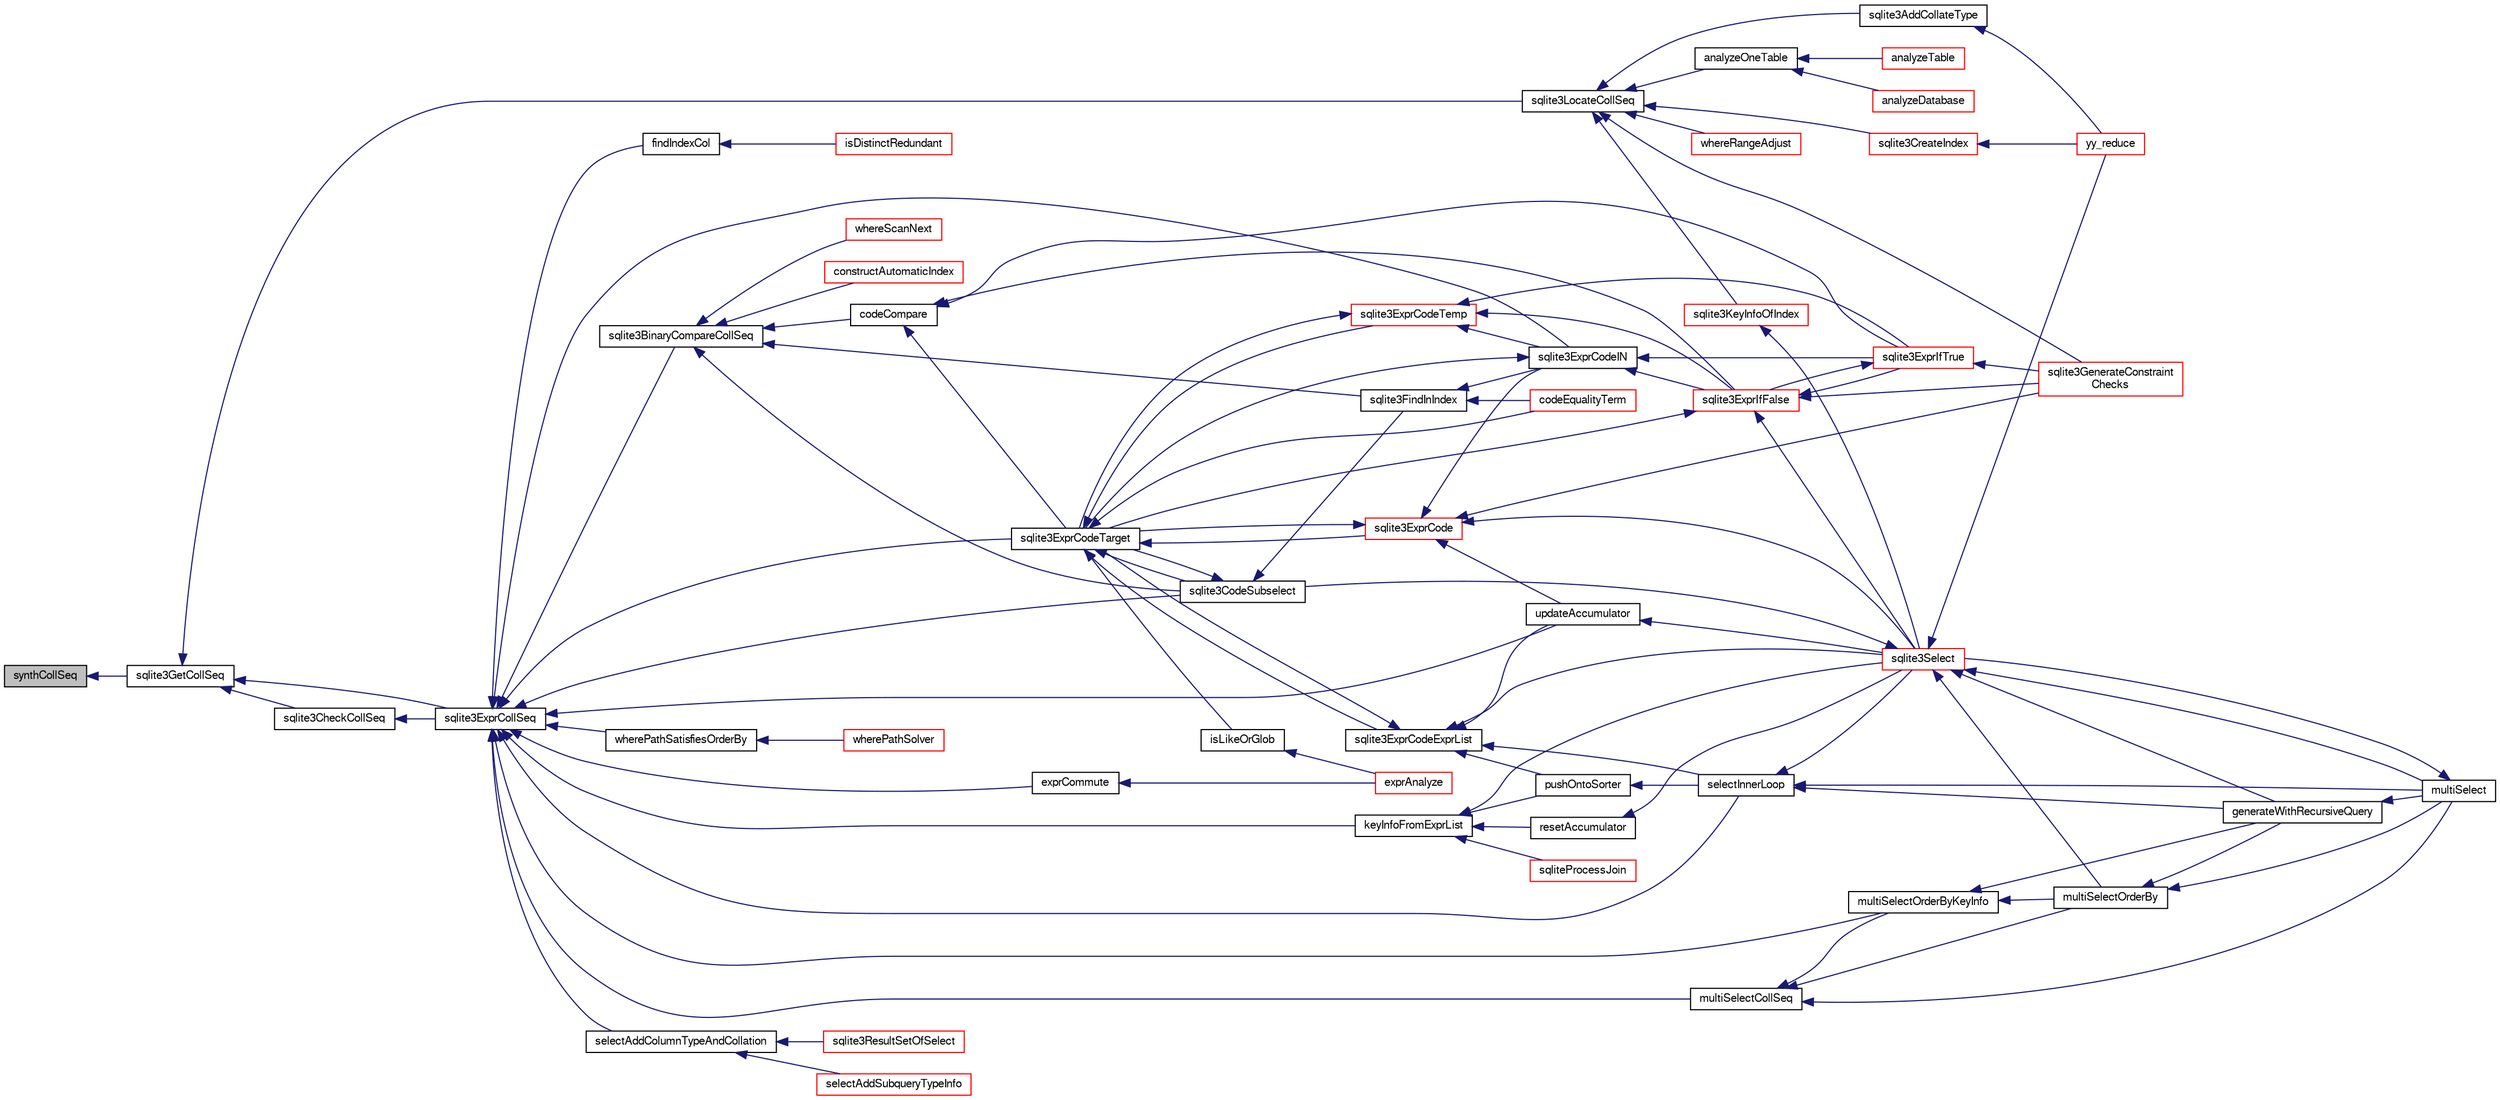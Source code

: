 digraph "synthCollSeq"
{
  edge [fontname="FreeSans",fontsize="10",labelfontname="FreeSans",labelfontsize="10"];
  node [fontname="FreeSans",fontsize="10",shape=record];
  rankdir="LR";
  Node837013 [label="synthCollSeq",height=0.2,width=0.4,color="black", fillcolor="grey75", style="filled", fontcolor="black"];
  Node837013 -> Node837014 [dir="back",color="midnightblue",fontsize="10",style="solid",fontname="FreeSans"];
  Node837014 [label="sqlite3GetCollSeq",height=0.2,width=0.4,color="black", fillcolor="white", style="filled",URL="$sqlite3_8c.html#a4ed2e10e20f9616894d068c6c73c3134"];
  Node837014 -> Node837015 [dir="back",color="midnightblue",fontsize="10",style="solid",fontname="FreeSans"];
  Node837015 [label="sqlite3ExprCollSeq",height=0.2,width=0.4,color="black", fillcolor="white", style="filled",URL="$sqlite3_8c.html#af36e271ed5ce13d4f2d088a766529574"];
  Node837015 -> Node837016 [dir="back",color="midnightblue",fontsize="10",style="solid",fontname="FreeSans"];
  Node837016 [label="sqlite3BinaryCompareCollSeq",height=0.2,width=0.4,color="black", fillcolor="white", style="filled",URL="$sqlite3_8c.html#ad736cef22bdf857cc89b9411ffca6af6"];
  Node837016 -> Node837017 [dir="back",color="midnightblue",fontsize="10",style="solid",fontname="FreeSans"];
  Node837017 [label="codeCompare",height=0.2,width=0.4,color="black", fillcolor="white", style="filled",URL="$sqlite3_8c.html#a8cca26a71db22ffabf292736aefd31a9"];
  Node837017 -> Node837018 [dir="back",color="midnightblue",fontsize="10",style="solid",fontname="FreeSans"];
  Node837018 [label="sqlite3ExprCodeTarget",height=0.2,width=0.4,color="black", fillcolor="white", style="filled",URL="$sqlite3_8c.html#a4f308397a0a3ed299ed31aaa1ae2a293"];
  Node837018 -> Node837019 [dir="back",color="midnightblue",fontsize="10",style="solid",fontname="FreeSans"];
  Node837019 [label="sqlite3CodeSubselect",height=0.2,width=0.4,color="black", fillcolor="white", style="filled",URL="$sqlite3_8c.html#aa69b46d2204a1d1b110107a1be12ee0c"];
  Node837019 -> Node837020 [dir="back",color="midnightblue",fontsize="10",style="solid",fontname="FreeSans"];
  Node837020 [label="sqlite3FindInIndex",height=0.2,width=0.4,color="black", fillcolor="white", style="filled",URL="$sqlite3_8c.html#af7d8c56ab0231f44bb5f87b3fafeffb2"];
  Node837020 -> Node837021 [dir="back",color="midnightblue",fontsize="10",style="solid",fontname="FreeSans"];
  Node837021 [label="sqlite3ExprCodeIN",height=0.2,width=0.4,color="black", fillcolor="white", style="filled",URL="$sqlite3_8c.html#ad9cf4f5b5ffb90c24a4a0900c8626193"];
  Node837021 -> Node837018 [dir="back",color="midnightblue",fontsize="10",style="solid",fontname="FreeSans"];
  Node837021 -> Node837022 [dir="back",color="midnightblue",fontsize="10",style="solid",fontname="FreeSans"];
  Node837022 [label="sqlite3ExprIfTrue",height=0.2,width=0.4,color="red", fillcolor="white", style="filled",URL="$sqlite3_8c.html#ad93a55237c23e1b743ab1f59df1a1444"];
  Node837022 -> Node837024 [dir="back",color="midnightblue",fontsize="10",style="solid",fontname="FreeSans"];
  Node837024 [label="sqlite3ExprIfFalse",height=0.2,width=0.4,color="red", fillcolor="white", style="filled",URL="$sqlite3_8c.html#af97ecccb5d56e321e118414b08f65b71"];
  Node837024 -> Node837018 [dir="back",color="midnightblue",fontsize="10",style="solid",fontname="FreeSans"];
  Node837024 -> Node837022 [dir="back",color="midnightblue",fontsize="10",style="solid",fontname="FreeSans"];
  Node837024 -> Node837051 [dir="back",color="midnightblue",fontsize="10",style="solid",fontname="FreeSans"];
  Node837051 [label="sqlite3GenerateConstraint\lChecks",height=0.2,width=0.4,color="red", fillcolor="white", style="filled",URL="$sqlite3_8c.html#aef639c1e6a0c0a67ca6e7690ad931bd2"];
  Node837024 -> Node837057 [dir="back",color="midnightblue",fontsize="10",style="solid",fontname="FreeSans"];
  Node837057 [label="sqlite3Select",height=0.2,width=0.4,color="red", fillcolor="white", style="filled",URL="$sqlite3_8c.html#a2465ee8c956209ba4b272477b7c21a45"];
  Node837057 -> Node837019 [dir="back",color="midnightblue",fontsize="10",style="solid",fontname="FreeSans"];
  Node837057 -> Node837059 [dir="back",color="midnightblue",fontsize="10",style="solid",fontname="FreeSans"];
  Node837059 [label="generateWithRecursiveQuery",height=0.2,width=0.4,color="black", fillcolor="white", style="filled",URL="$sqlite3_8c.html#ade2c3663fa9c3b9676507984b9483942"];
  Node837059 -> Node837060 [dir="back",color="midnightblue",fontsize="10",style="solid",fontname="FreeSans"];
  Node837060 [label="multiSelect",height=0.2,width=0.4,color="black", fillcolor="white", style="filled",URL="$sqlite3_8c.html#a6456c61f3d9b2389738753cedfa24fa7"];
  Node837060 -> Node837057 [dir="back",color="midnightblue",fontsize="10",style="solid",fontname="FreeSans"];
  Node837057 -> Node837060 [dir="back",color="midnightblue",fontsize="10",style="solid",fontname="FreeSans"];
  Node837057 -> Node837061 [dir="back",color="midnightblue",fontsize="10",style="solid",fontname="FreeSans"];
  Node837061 [label="multiSelectOrderBy",height=0.2,width=0.4,color="black", fillcolor="white", style="filled",URL="$sqlite3_8c.html#afcdb8488c6f4dfdadaf9f04bca35b808"];
  Node837061 -> Node837059 [dir="back",color="midnightblue",fontsize="10",style="solid",fontname="FreeSans"];
  Node837061 -> Node837060 [dir="back",color="midnightblue",fontsize="10",style="solid",fontname="FreeSans"];
  Node837057 -> Node837029 [dir="back",color="midnightblue",fontsize="10",style="solid",fontname="FreeSans"];
  Node837029 [label="yy_reduce",height=0.2,width=0.4,color="red", fillcolor="white", style="filled",URL="$sqlite3_8c.html#a7c419a9b25711c666a9a2449ef377f14"];
  Node837022 -> Node837051 [dir="back",color="midnightblue",fontsize="10",style="solid",fontname="FreeSans"];
  Node837021 -> Node837024 [dir="back",color="midnightblue",fontsize="10",style="solid",fontname="FreeSans"];
  Node837020 -> Node837064 [dir="back",color="midnightblue",fontsize="10",style="solid",fontname="FreeSans"];
  Node837064 [label="codeEqualityTerm",height=0.2,width=0.4,color="red", fillcolor="white", style="filled",URL="$sqlite3_8c.html#ad88a57073f031452c9843e97f15acc47"];
  Node837019 -> Node837018 [dir="back",color="midnightblue",fontsize="10",style="solid",fontname="FreeSans"];
  Node837018 -> Node837066 [dir="back",color="midnightblue",fontsize="10",style="solid",fontname="FreeSans"];
  Node837066 [label="sqlite3ExprCodeTemp",height=0.2,width=0.4,color="red", fillcolor="white", style="filled",URL="$sqlite3_8c.html#a3bc5c1ccb3c5851847e2aeb4a84ae1fc"];
  Node837066 -> Node837021 [dir="back",color="midnightblue",fontsize="10",style="solid",fontname="FreeSans"];
  Node837066 -> Node837018 [dir="back",color="midnightblue",fontsize="10",style="solid",fontname="FreeSans"];
  Node837066 -> Node837022 [dir="back",color="midnightblue",fontsize="10",style="solid",fontname="FreeSans"];
  Node837066 -> Node837024 [dir="back",color="midnightblue",fontsize="10",style="solid",fontname="FreeSans"];
  Node837018 -> Node837067 [dir="back",color="midnightblue",fontsize="10",style="solid",fontname="FreeSans"];
  Node837067 [label="sqlite3ExprCode",height=0.2,width=0.4,color="red", fillcolor="white", style="filled",URL="$sqlite3_8c.html#a75f270fb0b111b86924cca4ea507b417"];
  Node837067 -> Node837021 [dir="back",color="midnightblue",fontsize="10",style="solid",fontname="FreeSans"];
  Node837067 -> Node837018 [dir="back",color="midnightblue",fontsize="10",style="solid",fontname="FreeSans"];
  Node837067 -> Node837051 [dir="back",color="midnightblue",fontsize="10",style="solid",fontname="FreeSans"];
  Node837067 -> Node837075 [dir="back",color="midnightblue",fontsize="10",style="solid",fontname="FreeSans"];
  Node837075 [label="updateAccumulator",height=0.2,width=0.4,color="black", fillcolor="white", style="filled",URL="$sqlite3_8c.html#a1681660dd3ecd50c8727d6e56a537bd9"];
  Node837075 -> Node837057 [dir="back",color="midnightblue",fontsize="10",style="solid",fontname="FreeSans"];
  Node837067 -> Node837057 [dir="back",color="midnightblue",fontsize="10",style="solid",fontname="FreeSans"];
  Node837018 -> Node837076 [dir="back",color="midnightblue",fontsize="10",style="solid",fontname="FreeSans"];
  Node837076 [label="sqlite3ExprCodeExprList",height=0.2,width=0.4,color="black", fillcolor="white", style="filled",URL="$sqlite3_8c.html#a05b2b3dc3de7565de24eb3a2ff4e9566"];
  Node837076 -> Node837018 [dir="back",color="midnightblue",fontsize="10",style="solid",fontname="FreeSans"];
  Node837076 -> Node837077 [dir="back",color="midnightblue",fontsize="10",style="solid",fontname="FreeSans"];
  Node837077 [label="pushOntoSorter",height=0.2,width=0.4,color="black", fillcolor="white", style="filled",URL="$sqlite3_8c.html#a4555397beb584a386e7739cf022a6651"];
  Node837077 -> Node837078 [dir="back",color="midnightblue",fontsize="10",style="solid",fontname="FreeSans"];
  Node837078 [label="selectInnerLoop",height=0.2,width=0.4,color="black", fillcolor="white", style="filled",URL="$sqlite3_8c.html#ababe0933661ebe67eb0e6074bb1fd411"];
  Node837078 -> Node837059 [dir="back",color="midnightblue",fontsize="10",style="solid",fontname="FreeSans"];
  Node837078 -> Node837060 [dir="back",color="midnightblue",fontsize="10",style="solid",fontname="FreeSans"];
  Node837078 -> Node837057 [dir="back",color="midnightblue",fontsize="10",style="solid",fontname="FreeSans"];
  Node837076 -> Node837078 [dir="back",color="midnightblue",fontsize="10",style="solid",fontname="FreeSans"];
  Node837076 -> Node837075 [dir="back",color="midnightblue",fontsize="10",style="solid",fontname="FreeSans"];
  Node837076 -> Node837057 [dir="back",color="midnightblue",fontsize="10",style="solid",fontname="FreeSans"];
  Node837018 -> Node837079 [dir="back",color="midnightblue",fontsize="10",style="solid",fontname="FreeSans"];
  Node837079 [label="isLikeOrGlob",height=0.2,width=0.4,color="black", fillcolor="white", style="filled",URL="$sqlite3_8c.html#a6c38e495198bf8976f68d1a6ebd74a50"];
  Node837079 -> Node837080 [dir="back",color="midnightblue",fontsize="10",style="solid",fontname="FreeSans"];
  Node837080 [label="exprAnalyze",height=0.2,width=0.4,color="red", fillcolor="white", style="filled",URL="$sqlite3_8c.html#acb10e48c9a4184a4edd9bfd5b14ad0b7"];
  Node837018 -> Node837064 [dir="back",color="midnightblue",fontsize="10",style="solid",fontname="FreeSans"];
  Node837017 -> Node837022 [dir="back",color="midnightblue",fontsize="10",style="solid",fontname="FreeSans"];
  Node837017 -> Node837024 [dir="back",color="midnightblue",fontsize="10",style="solid",fontname="FreeSans"];
  Node837016 -> Node837020 [dir="back",color="midnightblue",fontsize="10",style="solid",fontname="FreeSans"];
  Node837016 -> Node837019 [dir="back",color="midnightblue",fontsize="10",style="solid",fontname="FreeSans"];
  Node837016 -> Node837088 [dir="back",color="midnightblue",fontsize="10",style="solid",fontname="FreeSans"];
  Node837088 [label="whereScanNext",height=0.2,width=0.4,color="red", fillcolor="white", style="filled",URL="$sqlite3_8c.html#a9e9c2943f8e78b0d225912d165bdaee2"];
  Node837016 -> Node837053 [dir="back",color="midnightblue",fontsize="10",style="solid",fontname="FreeSans"];
  Node837053 [label="constructAutomaticIndex",height=0.2,width=0.4,color="red", fillcolor="white", style="filled",URL="$sqlite3_8c.html#aad43d38bc718f4c8e8d0dd8f33ed526f"];
  Node837015 -> Node837019 [dir="back",color="midnightblue",fontsize="10",style="solid",fontname="FreeSans"];
  Node837015 -> Node837021 [dir="back",color="midnightblue",fontsize="10",style="solid",fontname="FreeSans"];
  Node837015 -> Node837018 [dir="back",color="midnightblue",fontsize="10",style="solid",fontname="FreeSans"];
  Node837015 -> Node837078 [dir="back",color="midnightblue",fontsize="10",style="solid",fontname="FreeSans"];
  Node837015 -> Node837094 [dir="back",color="midnightblue",fontsize="10",style="solid",fontname="FreeSans"];
  Node837094 [label="keyInfoFromExprList",height=0.2,width=0.4,color="black", fillcolor="white", style="filled",URL="$sqlite3_8c.html#a68913ccee48e2f0a6d5161eda353c2ac"];
  Node837094 -> Node837095 [dir="back",color="midnightblue",fontsize="10",style="solid",fontname="FreeSans"];
  Node837095 [label="sqliteProcessJoin",height=0.2,width=0.4,color="red", fillcolor="white", style="filled",URL="$sqlite3_8c.html#a4c90acd601941efc455f7b09a7f9d6a9"];
  Node837094 -> Node837077 [dir="back",color="midnightblue",fontsize="10",style="solid",fontname="FreeSans"];
  Node837094 -> Node837110 [dir="back",color="midnightblue",fontsize="10",style="solid",fontname="FreeSans"];
  Node837110 [label="resetAccumulator",height=0.2,width=0.4,color="black", fillcolor="white", style="filled",URL="$sqlite3_8c.html#aaaebef1047a9d25a999511df2be67151"];
  Node837110 -> Node837057 [dir="back",color="midnightblue",fontsize="10",style="solid",fontname="FreeSans"];
  Node837094 -> Node837057 [dir="back",color="midnightblue",fontsize="10",style="solid",fontname="FreeSans"];
  Node837015 -> Node837111 [dir="back",color="midnightblue",fontsize="10",style="solid",fontname="FreeSans"];
  Node837111 [label="selectAddColumnTypeAndCollation",height=0.2,width=0.4,color="black", fillcolor="white", style="filled",URL="$sqlite3_8c.html#af0d3e812ed68a0aabcc6cfeeb0ac523f"];
  Node837111 -> Node837107 [dir="back",color="midnightblue",fontsize="10",style="solid",fontname="FreeSans"];
  Node837107 [label="sqlite3ResultSetOfSelect",height=0.2,width=0.4,color="red", fillcolor="white", style="filled",URL="$sqlite3_8c.html#ade35a86757654a36498d74152aa2fda8"];
  Node837111 -> Node837112 [dir="back",color="midnightblue",fontsize="10",style="solid",fontname="FreeSans"];
  Node837112 [label="selectAddSubqueryTypeInfo",height=0.2,width=0.4,color="red", fillcolor="white", style="filled",URL="$sqlite3_8c.html#aa50a80693ae7262c2befdf1c0980a0a1"];
  Node837015 -> Node837114 [dir="back",color="midnightblue",fontsize="10",style="solid",fontname="FreeSans"];
  Node837114 [label="multiSelectCollSeq",height=0.2,width=0.4,color="black", fillcolor="white", style="filled",URL="$sqlite3_8c.html#aea93d5ccdcad653afbabba9a4b1ae3d8"];
  Node837114 -> Node837115 [dir="back",color="midnightblue",fontsize="10",style="solid",fontname="FreeSans"];
  Node837115 [label="multiSelectOrderByKeyInfo",height=0.2,width=0.4,color="black", fillcolor="white", style="filled",URL="$sqlite3_8c.html#a3b58e0e1740b5e4d4cbc8322541d4de8"];
  Node837115 -> Node837059 [dir="back",color="midnightblue",fontsize="10",style="solid",fontname="FreeSans"];
  Node837115 -> Node837061 [dir="back",color="midnightblue",fontsize="10",style="solid",fontname="FreeSans"];
  Node837114 -> Node837060 [dir="back",color="midnightblue",fontsize="10",style="solid",fontname="FreeSans"];
  Node837114 -> Node837061 [dir="back",color="midnightblue",fontsize="10",style="solid",fontname="FreeSans"];
  Node837015 -> Node837115 [dir="back",color="midnightblue",fontsize="10",style="solid",fontname="FreeSans"];
  Node837015 -> Node837075 [dir="back",color="midnightblue",fontsize="10",style="solid",fontname="FreeSans"];
  Node837015 -> Node837116 [dir="back",color="midnightblue",fontsize="10",style="solid",fontname="FreeSans"];
  Node837116 [label="exprCommute",height=0.2,width=0.4,color="black", fillcolor="white", style="filled",URL="$sqlite3_8c.html#ab6bc22735005ef5fc9bd51cd269f54be"];
  Node837116 -> Node837080 [dir="back",color="midnightblue",fontsize="10",style="solid",fontname="FreeSans"];
  Node837015 -> Node837117 [dir="back",color="midnightblue",fontsize="10",style="solid",fontname="FreeSans"];
  Node837117 [label="findIndexCol",height=0.2,width=0.4,color="black", fillcolor="white", style="filled",URL="$sqlite3_8c.html#a6ac4261eecc9cc8a410b6168f911893f"];
  Node837117 -> Node837082 [dir="back",color="midnightblue",fontsize="10",style="solid",fontname="FreeSans"];
  Node837082 [label="isDistinctRedundant",height=0.2,width=0.4,color="red", fillcolor="white", style="filled",URL="$sqlite3_8c.html#acfc2ade61d376596f173a8f70fea379b"];
  Node837015 -> Node837083 [dir="back",color="midnightblue",fontsize="10",style="solid",fontname="FreeSans"];
  Node837083 [label="wherePathSatisfiesOrderBy",height=0.2,width=0.4,color="black", fillcolor="white", style="filled",URL="$sqlite3_8c.html#a0d0fdea0c17942906bcb742c15cf8861"];
  Node837083 -> Node837084 [dir="back",color="midnightblue",fontsize="10",style="solid",fontname="FreeSans"];
  Node837084 [label="wherePathSolver",height=0.2,width=0.4,color="red", fillcolor="white", style="filled",URL="$sqlite3_8c.html#aebc15a04540468c220b31d00e9b29fe6"];
  Node837014 -> Node837118 [dir="back",color="midnightblue",fontsize="10",style="solid",fontname="FreeSans"];
  Node837118 [label="sqlite3LocateCollSeq",height=0.2,width=0.4,color="black", fillcolor="white", style="filled",URL="$sqlite3_8c.html#a7dda1703fcf97a8e9a556697976c90af"];
  Node837118 -> Node837119 [dir="back",color="midnightblue",fontsize="10",style="solid",fontname="FreeSans"];
  Node837119 [label="analyzeOneTable",height=0.2,width=0.4,color="black", fillcolor="white", style="filled",URL="$sqlite3_8c.html#a31d4182bf855943a5d0526dbb4987803"];
  Node837119 -> Node837120 [dir="back",color="midnightblue",fontsize="10",style="solid",fontname="FreeSans"];
  Node837120 [label="analyzeDatabase",height=0.2,width=0.4,color="red", fillcolor="white", style="filled",URL="$sqlite3_8c.html#a19f2a630f42aaa010d1b47b81f8cea18"];
  Node837119 -> Node837122 [dir="back",color="midnightblue",fontsize="10",style="solid",fontname="FreeSans"];
  Node837122 [label="analyzeTable",height=0.2,width=0.4,color="red", fillcolor="white", style="filled",URL="$sqlite3_8c.html#a85f18bcf2d42d5d6ae3033b0c49144b6"];
  Node837118 -> Node837123 [dir="back",color="midnightblue",fontsize="10",style="solid",fontname="FreeSans"];
  Node837123 [label="sqlite3AddCollateType",height=0.2,width=0.4,color="black", fillcolor="white", style="filled",URL="$sqlite3_8c.html#a1d1050da70a11a603b6a4592585e4b54"];
  Node837123 -> Node837029 [dir="back",color="midnightblue",fontsize="10",style="solid",fontname="FreeSans"];
  Node837118 -> Node837027 [dir="back",color="midnightblue",fontsize="10",style="solid",fontname="FreeSans"];
  Node837027 [label="sqlite3CreateIndex",height=0.2,width=0.4,color="red", fillcolor="white", style="filled",URL="$sqlite3_8c.html#a8dbe5e590ab6c58a8c45f34f7c81e825"];
  Node837027 -> Node837029 [dir="back",color="midnightblue",fontsize="10",style="solid",fontname="FreeSans"];
  Node837118 -> Node837124 [dir="back",color="midnightblue",fontsize="10",style="solid",fontname="FreeSans"];
  Node837124 [label="sqlite3KeyInfoOfIndex",height=0.2,width=0.4,color="red", fillcolor="white", style="filled",URL="$sqlite3_8c.html#a7b4298fb8e674075dbe680baae5f451b"];
  Node837124 -> Node837057 [dir="back",color="midnightblue",fontsize="10",style="solid",fontname="FreeSans"];
  Node837118 -> Node837051 [dir="back",color="midnightblue",fontsize="10",style="solid",fontname="FreeSans"];
  Node837118 -> Node837139 [dir="back",color="midnightblue",fontsize="10",style="solid",fontname="FreeSans"];
  Node837139 [label="whereRangeAdjust",height=0.2,width=0.4,color="red", fillcolor="white", style="filled",URL="$sqlite3_8c.html#a1b94c28528c76286e51c1211e9c7ca9e"];
  Node837014 -> Node837141 [dir="back",color="midnightblue",fontsize="10",style="solid",fontname="FreeSans"];
  Node837141 [label="sqlite3CheckCollSeq",height=0.2,width=0.4,color="black", fillcolor="white", style="filled",URL="$sqlite3_8c.html#aaf12fc8e392ea73879ac89207623d813"];
  Node837141 -> Node837015 [dir="back",color="midnightblue",fontsize="10",style="solid",fontname="FreeSans"];
}
